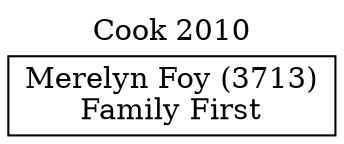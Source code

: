 // House preference flow
digraph "Merelyn Foy (3713)_Cook_2010" {
	graph [label="Cook 2010" labelloc=t mclimit=10]
	node [shape=box]
	"Merelyn Foy (3713)" [label="Merelyn Foy (3713)
Family First"]
}
